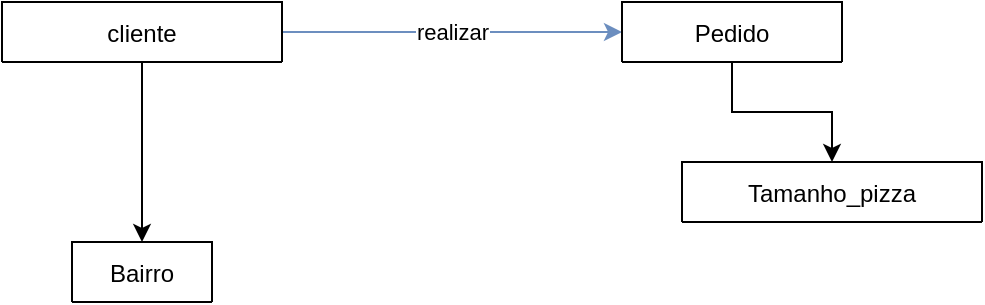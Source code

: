 <mxfile version="20.3.6" type="github"><diagram id="CfYQrAvtLD5mEMO3-qDj" name="Página-1"><mxGraphModel dx="942" dy="614" grid="1" gridSize="10" guides="1" tooltips="1" connect="1" arrows="1" fold="1" page="1" pageScale="1" pageWidth="827" pageHeight="1169" math="0" shadow="0"><root><mxCell id="0"/><mxCell id="1" parent="0"/><mxCell id="XLCb96ytHHK7uEXpWiBu-10" value="realizar" style="edgeStyle=orthogonalEdgeStyle;rounded=0;orthogonalLoop=1;jettySize=auto;html=1;fillColor=#dae8fc;strokeColor=#6c8ebf;" edge="1" parent="1" source="XLCb96ytHHK7uEXpWiBu-1" target="XLCb96ytHHK7uEXpWiBu-5"><mxGeometry relative="1" as="geometry"/></mxCell><mxCell id="XLCb96ytHHK7uEXpWiBu-20" style="edgeStyle=orthogonalEdgeStyle;rounded=0;orthogonalLoop=1;jettySize=auto;html=1;entryX=0.5;entryY=0;entryDx=0;entryDy=0;" edge="1" parent="1" source="XLCb96ytHHK7uEXpWiBu-1" target="XLCb96ytHHK7uEXpWiBu-16"><mxGeometry relative="1" as="geometry"/></mxCell><mxCell id="XLCb96ytHHK7uEXpWiBu-1" value="cliente" style="swimlane;fontStyle=0;childLayout=stackLayout;horizontal=1;startSize=30;horizontalStack=0;resizeParent=1;resizeParentMax=0;resizeLast=0;collapsible=1;marginBottom=0;" vertex="1" collapsed="1" parent="1"><mxGeometry x="40" y="40" width="140" height="30" as="geometry"><mxRectangle x="40" y="40" width="280" height="120" as="alternateBounds"/></mxGeometry></mxCell><mxCell id="XLCb96ytHHK7uEXpWiBu-2" value="Item 1" style="text;strokeColor=none;fillColor=none;align=left;verticalAlign=middle;spacingLeft=4;spacingRight=4;overflow=hidden;points=[[0,0.5],[1,0.5]];portConstraint=eastwest;rotatable=0;" vertex="1" parent="XLCb96ytHHK7uEXpWiBu-1"><mxGeometry y="30" width="280" height="30" as="geometry"/></mxCell><mxCell id="XLCb96ytHHK7uEXpWiBu-3" value="Item 2" style="text;strokeColor=none;fillColor=none;align=left;verticalAlign=middle;spacingLeft=4;spacingRight=4;overflow=hidden;points=[[0,0.5],[1,0.5]];portConstraint=eastwest;rotatable=0;" vertex="1" parent="XLCb96ytHHK7uEXpWiBu-1"><mxGeometry y="60" width="280" height="30" as="geometry"/></mxCell><mxCell id="XLCb96ytHHK7uEXpWiBu-4" value="Item 3" style="text;strokeColor=none;fillColor=none;align=left;verticalAlign=middle;spacingLeft=4;spacingRight=4;overflow=hidden;points=[[0,0.5],[1,0.5]];portConstraint=eastwest;rotatable=0;" vertex="1" parent="XLCb96ytHHK7uEXpWiBu-1"><mxGeometry y="90" width="280" height="30" as="geometry"/></mxCell><mxCell id="XLCb96ytHHK7uEXpWiBu-15" style="edgeStyle=orthogonalEdgeStyle;rounded=0;orthogonalLoop=1;jettySize=auto;html=1;entryX=0.5;entryY=0;entryDx=0;entryDy=0;" edge="1" parent="1" source="XLCb96ytHHK7uEXpWiBu-5" target="XLCb96ytHHK7uEXpWiBu-11"><mxGeometry relative="1" as="geometry"/></mxCell><mxCell id="XLCb96ytHHK7uEXpWiBu-5" value="Pedido" style="swimlane;fontStyle=0;childLayout=stackLayout;horizontal=1;startSize=30;horizontalStack=0;resizeParent=1;resizeParentMax=0;resizeLast=0;collapsible=1;marginBottom=0;" vertex="1" collapsed="1" parent="1"><mxGeometry x="350" y="40" width="110" height="30" as="geometry"><mxRectangle x="350" y="40" width="140" height="90" as="alternateBounds"/></mxGeometry></mxCell><mxCell id="XLCb96ytHHK7uEXpWiBu-6" value="sabor" style="text;strokeColor=none;fillColor=none;align=left;verticalAlign=middle;spacingLeft=4;spacingRight=4;overflow=hidden;points=[[0,0.5],[1,0.5]];portConstraint=eastwest;rotatable=0;" vertex="1" parent="XLCb96ytHHK7uEXpWiBu-5"><mxGeometry y="30" width="140" height="30" as="geometry"/></mxCell><mxCell id="XLCb96ytHHK7uEXpWiBu-7" value="valor" style="text;strokeColor=none;fillColor=none;align=left;verticalAlign=middle;spacingLeft=4;spacingRight=4;overflow=hidden;points=[[0,0.5],[1,0.5]];portConstraint=eastwest;rotatable=0;" vertex="1" parent="XLCb96ytHHK7uEXpWiBu-5"><mxGeometry y="60" width="140" height="30" as="geometry"/></mxCell><mxCell id="XLCb96ytHHK7uEXpWiBu-11" value="Tamanho_pizza" style="swimlane;fontStyle=0;childLayout=stackLayout;horizontal=1;startSize=30;horizontalStack=0;resizeParent=1;resizeParentMax=0;resizeLast=0;collapsible=1;marginBottom=0;" vertex="1" collapsed="1" parent="1"><mxGeometry x="380" y="120" width="150" height="30" as="geometry"><mxRectangle x="430" y="240" width="140" height="120" as="alternateBounds"/></mxGeometry></mxCell><mxCell id="XLCb96ytHHK7uEXpWiBu-12" value="pequeno" style="text;strokeColor=none;fillColor=none;align=left;verticalAlign=middle;spacingLeft=4;spacingRight=4;overflow=hidden;points=[[0,0.5],[1,0.5]];portConstraint=eastwest;rotatable=0;" vertex="1" parent="XLCb96ytHHK7uEXpWiBu-11"><mxGeometry y="30" width="140" height="30" as="geometry"/></mxCell><mxCell id="XLCb96ytHHK7uEXpWiBu-13" value="médio" style="text;strokeColor=none;fillColor=none;align=left;verticalAlign=middle;spacingLeft=4;spacingRight=4;overflow=hidden;points=[[0,0.5],[1,0.5]];portConstraint=eastwest;rotatable=0;" vertex="1" parent="XLCb96ytHHK7uEXpWiBu-11"><mxGeometry y="60" width="140" height="30" as="geometry"/></mxCell><mxCell id="XLCb96ytHHK7uEXpWiBu-14" value="grande" style="text;strokeColor=none;fillColor=none;align=left;verticalAlign=middle;spacingLeft=4;spacingRight=4;overflow=hidden;points=[[0,0.5],[1,0.5]];portConstraint=eastwest;rotatable=0;" vertex="1" parent="XLCb96ytHHK7uEXpWiBu-11"><mxGeometry y="90" width="140" height="30" as="geometry"/></mxCell><mxCell id="XLCb96ytHHK7uEXpWiBu-16" value="Bairro" style="swimlane;fontStyle=0;childLayout=stackLayout;horizontal=1;startSize=30;horizontalStack=0;resizeParent=1;resizeParentMax=0;resizeLast=0;collapsible=1;marginBottom=0;" vertex="1" collapsed="1" parent="1"><mxGeometry x="75" y="160" width="70" height="30" as="geometry"><mxRectangle x="340" y="260" width="140" height="120" as="alternateBounds"/></mxGeometry></mxCell><mxCell id="XLCb96ytHHK7uEXpWiBu-17" value="Item 1" style="text;strokeColor=none;fillColor=none;align=left;verticalAlign=middle;spacingLeft=4;spacingRight=4;overflow=hidden;points=[[0,0.5],[1,0.5]];portConstraint=eastwest;rotatable=0;" vertex="1" parent="XLCb96ytHHK7uEXpWiBu-16"><mxGeometry y="30" width="140" height="30" as="geometry"/></mxCell><mxCell id="XLCb96ytHHK7uEXpWiBu-18" value="Item 2" style="text;strokeColor=none;fillColor=none;align=left;verticalAlign=middle;spacingLeft=4;spacingRight=4;overflow=hidden;points=[[0,0.5],[1,0.5]];portConstraint=eastwest;rotatable=0;" vertex="1" parent="XLCb96ytHHK7uEXpWiBu-16"><mxGeometry y="60" width="140" height="30" as="geometry"/></mxCell><mxCell id="XLCb96ytHHK7uEXpWiBu-19" value="Item 3" style="text;strokeColor=none;fillColor=none;align=left;verticalAlign=middle;spacingLeft=4;spacingRight=4;overflow=hidden;points=[[0,0.5],[1,0.5]];portConstraint=eastwest;rotatable=0;" vertex="1" parent="XLCb96ytHHK7uEXpWiBu-16"><mxGeometry y="90" width="140" height="30" as="geometry"/></mxCell></root></mxGraphModel></diagram></mxfile>